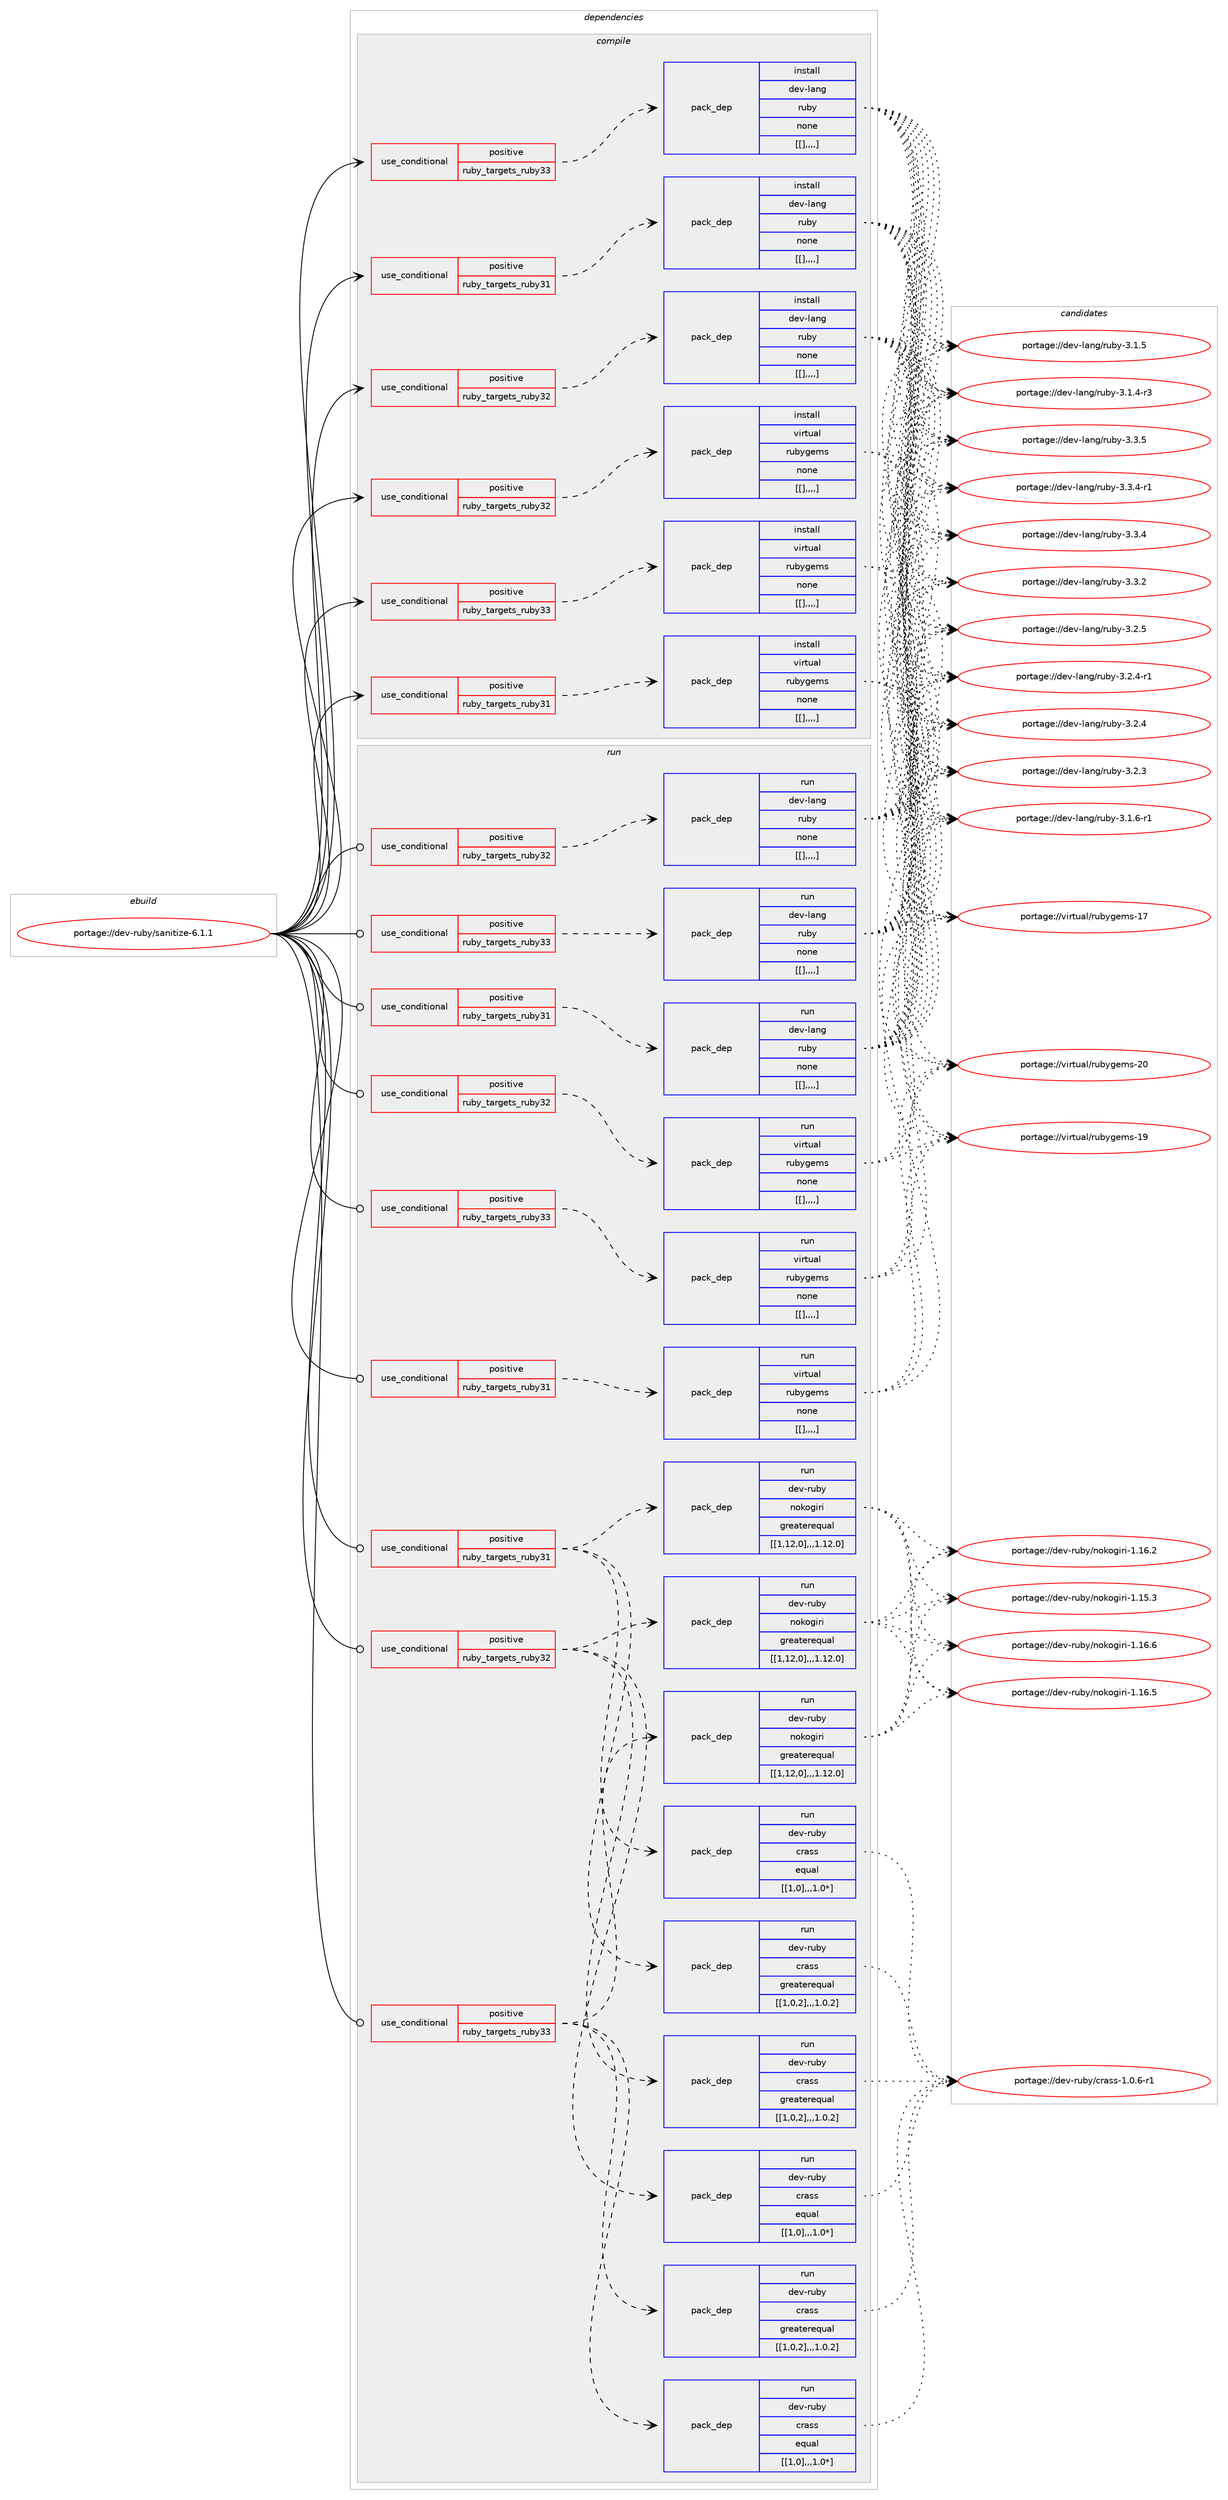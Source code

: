 digraph prolog {

# *************
# Graph options
# *************

newrank=true;
concentrate=true;
compound=true;
graph [rankdir=LR,fontname=Helvetica,fontsize=10,ranksep=1.5];#, ranksep=2.5, nodesep=0.2];
edge  [arrowhead=vee];
node  [fontname=Helvetica,fontsize=10];

# **********
# The ebuild
# **********

subgraph cluster_leftcol {
color=gray;
label=<<i>ebuild</i>>;
id [label="portage://dev-ruby/sanitize-6.1.1", color=red, width=4, href="../dev-ruby/sanitize-6.1.1.svg"];
}

# ****************
# The dependencies
# ****************

subgraph cluster_midcol {
color=gray;
label=<<i>dependencies</i>>;
subgraph cluster_compile {
fillcolor="#eeeeee";
style=filled;
label=<<i>compile</i>>;
subgraph cond57672 {
dependency205528 [label=<<TABLE BORDER="0" CELLBORDER="1" CELLSPACING="0" CELLPADDING="4"><TR><TD ROWSPAN="3" CELLPADDING="10">use_conditional</TD></TR><TR><TD>positive</TD></TR><TR><TD>ruby_targets_ruby31</TD></TR></TABLE>>, shape=none, color=red];
subgraph pack146479 {
dependency205529 [label=<<TABLE BORDER="0" CELLBORDER="1" CELLSPACING="0" CELLPADDING="4" WIDTH="220"><TR><TD ROWSPAN="6" CELLPADDING="30">pack_dep</TD></TR><TR><TD WIDTH="110">install</TD></TR><TR><TD>dev-lang</TD></TR><TR><TD>ruby</TD></TR><TR><TD>none</TD></TR><TR><TD>[[],,,,]</TD></TR></TABLE>>, shape=none, color=blue];
}
dependency205528:e -> dependency205529:w [weight=20,style="dashed",arrowhead="vee"];
}
id:e -> dependency205528:w [weight=20,style="solid",arrowhead="vee"];
subgraph cond57673 {
dependency205530 [label=<<TABLE BORDER="0" CELLBORDER="1" CELLSPACING="0" CELLPADDING="4"><TR><TD ROWSPAN="3" CELLPADDING="10">use_conditional</TD></TR><TR><TD>positive</TD></TR><TR><TD>ruby_targets_ruby31</TD></TR></TABLE>>, shape=none, color=red];
subgraph pack146480 {
dependency205531 [label=<<TABLE BORDER="0" CELLBORDER="1" CELLSPACING="0" CELLPADDING="4" WIDTH="220"><TR><TD ROWSPAN="6" CELLPADDING="30">pack_dep</TD></TR><TR><TD WIDTH="110">install</TD></TR><TR><TD>virtual</TD></TR><TR><TD>rubygems</TD></TR><TR><TD>none</TD></TR><TR><TD>[[],,,,]</TD></TR></TABLE>>, shape=none, color=blue];
}
dependency205530:e -> dependency205531:w [weight=20,style="dashed",arrowhead="vee"];
}
id:e -> dependency205530:w [weight=20,style="solid",arrowhead="vee"];
subgraph cond57674 {
dependency205532 [label=<<TABLE BORDER="0" CELLBORDER="1" CELLSPACING="0" CELLPADDING="4"><TR><TD ROWSPAN="3" CELLPADDING="10">use_conditional</TD></TR><TR><TD>positive</TD></TR><TR><TD>ruby_targets_ruby32</TD></TR></TABLE>>, shape=none, color=red];
subgraph pack146481 {
dependency205533 [label=<<TABLE BORDER="0" CELLBORDER="1" CELLSPACING="0" CELLPADDING="4" WIDTH="220"><TR><TD ROWSPAN="6" CELLPADDING="30">pack_dep</TD></TR><TR><TD WIDTH="110">install</TD></TR><TR><TD>dev-lang</TD></TR><TR><TD>ruby</TD></TR><TR><TD>none</TD></TR><TR><TD>[[],,,,]</TD></TR></TABLE>>, shape=none, color=blue];
}
dependency205532:e -> dependency205533:w [weight=20,style="dashed",arrowhead="vee"];
}
id:e -> dependency205532:w [weight=20,style="solid",arrowhead="vee"];
subgraph cond57675 {
dependency205534 [label=<<TABLE BORDER="0" CELLBORDER="1" CELLSPACING="0" CELLPADDING="4"><TR><TD ROWSPAN="3" CELLPADDING="10">use_conditional</TD></TR><TR><TD>positive</TD></TR><TR><TD>ruby_targets_ruby32</TD></TR></TABLE>>, shape=none, color=red];
subgraph pack146482 {
dependency205535 [label=<<TABLE BORDER="0" CELLBORDER="1" CELLSPACING="0" CELLPADDING="4" WIDTH="220"><TR><TD ROWSPAN="6" CELLPADDING="30">pack_dep</TD></TR><TR><TD WIDTH="110">install</TD></TR><TR><TD>virtual</TD></TR><TR><TD>rubygems</TD></TR><TR><TD>none</TD></TR><TR><TD>[[],,,,]</TD></TR></TABLE>>, shape=none, color=blue];
}
dependency205534:e -> dependency205535:w [weight=20,style="dashed",arrowhead="vee"];
}
id:e -> dependency205534:w [weight=20,style="solid",arrowhead="vee"];
subgraph cond57676 {
dependency205536 [label=<<TABLE BORDER="0" CELLBORDER="1" CELLSPACING="0" CELLPADDING="4"><TR><TD ROWSPAN="3" CELLPADDING="10">use_conditional</TD></TR><TR><TD>positive</TD></TR><TR><TD>ruby_targets_ruby33</TD></TR></TABLE>>, shape=none, color=red];
subgraph pack146483 {
dependency205537 [label=<<TABLE BORDER="0" CELLBORDER="1" CELLSPACING="0" CELLPADDING="4" WIDTH="220"><TR><TD ROWSPAN="6" CELLPADDING="30">pack_dep</TD></TR><TR><TD WIDTH="110">install</TD></TR><TR><TD>dev-lang</TD></TR><TR><TD>ruby</TD></TR><TR><TD>none</TD></TR><TR><TD>[[],,,,]</TD></TR></TABLE>>, shape=none, color=blue];
}
dependency205536:e -> dependency205537:w [weight=20,style="dashed",arrowhead="vee"];
}
id:e -> dependency205536:w [weight=20,style="solid",arrowhead="vee"];
subgraph cond57677 {
dependency205538 [label=<<TABLE BORDER="0" CELLBORDER="1" CELLSPACING="0" CELLPADDING="4"><TR><TD ROWSPAN="3" CELLPADDING="10">use_conditional</TD></TR><TR><TD>positive</TD></TR><TR><TD>ruby_targets_ruby33</TD></TR></TABLE>>, shape=none, color=red];
subgraph pack146484 {
dependency205539 [label=<<TABLE BORDER="0" CELLBORDER="1" CELLSPACING="0" CELLPADDING="4" WIDTH="220"><TR><TD ROWSPAN="6" CELLPADDING="30">pack_dep</TD></TR><TR><TD WIDTH="110">install</TD></TR><TR><TD>virtual</TD></TR><TR><TD>rubygems</TD></TR><TR><TD>none</TD></TR><TR><TD>[[],,,,]</TD></TR></TABLE>>, shape=none, color=blue];
}
dependency205538:e -> dependency205539:w [weight=20,style="dashed",arrowhead="vee"];
}
id:e -> dependency205538:w [weight=20,style="solid",arrowhead="vee"];
}
subgraph cluster_compileandrun {
fillcolor="#eeeeee";
style=filled;
label=<<i>compile and run</i>>;
}
subgraph cluster_run {
fillcolor="#eeeeee";
style=filled;
label=<<i>run</i>>;
subgraph cond57678 {
dependency205540 [label=<<TABLE BORDER="0" CELLBORDER="1" CELLSPACING="0" CELLPADDING="4"><TR><TD ROWSPAN="3" CELLPADDING="10">use_conditional</TD></TR><TR><TD>positive</TD></TR><TR><TD>ruby_targets_ruby31</TD></TR></TABLE>>, shape=none, color=red];
subgraph pack146485 {
dependency205541 [label=<<TABLE BORDER="0" CELLBORDER="1" CELLSPACING="0" CELLPADDING="4" WIDTH="220"><TR><TD ROWSPAN="6" CELLPADDING="30">pack_dep</TD></TR><TR><TD WIDTH="110">run</TD></TR><TR><TD>dev-lang</TD></TR><TR><TD>ruby</TD></TR><TR><TD>none</TD></TR><TR><TD>[[],,,,]</TD></TR></TABLE>>, shape=none, color=blue];
}
dependency205540:e -> dependency205541:w [weight=20,style="dashed",arrowhead="vee"];
}
id:e -> dependency205540:w [weight=20,style="solid",arrowhead="odot"];
subgraph cond57679 {
dependency205542 [label=<<TABLE BORDER="0" CELLBORDER="1" CELLSPACING="0" CELLPADDING="4"><TR><TD ROWSPAN="3" CELLPADDING="10">use_conditional</TD></TR><TR><TD>positive</TD></TR><TR><TD>ruby_targets_ruby31</TD></TR></TABLE>>, shape=none, color=red];
subgraph pack146486 {
dependency205543 [label=<<TABLE BORDER="0" CELLBORDER="1" CELLSPACING="0" CELLPADDING="4" WIDTH="220"><TR><TD ROWSPAN="6" CELLPADDING="30">pack_dep</TD></TR><TR><TD WIDTH="110">run</TD></TR><TR><TD>dev-ruby</TD></TR><TR><TD>crass</TD></TR><TR><TD>greaterequal</TD></TR><TR><TD>[[1,0,2],,,1.0.2]</TD></TR></TABLE>>, shape=none, color=blue];
}
dependency205542:e -> dependency205543:w [weight=20,style="dashed",arrowhead="vee"];
subgraph pack146487 {
dependency205544 [label=<<TABLE BORDER="0" CELLBORDER="1" CELLSPACING="0" CELLPADDING="4" WIDTH="220"><TR><TD ROWSPAN="6" CELLPADDING="30">pack_dep</TD></TR><TR><TD WIDTH="110">run</TD></TR><TR><TD>dev-ruby</TD></TR><TR><TD>crass</TD></TR><TR><TD>equal</TD></TR><TR><TD>[[1,0],,,1.0*]</TD></TR></TABLE>>, shape=none, color=blue];
}
dependency205542:e -> dependency205544:w [weight=20,style="dashed",arrowhead="vee"];
subgraph pack146488 {
dependency205545 [label=<<TABLE BORDER="0" CELLBORDER="1" CELLSPACING="0" CELLPADDING="4" WIDTH="220"><TR><TD ROWSPAN="6" CELLPADDING="30">pack_dep</TD></TR><TR><TD WIDTH="110">run</TD></TR><TR><TD>dev-ruby</TD></TR><TR><TD>nokogiri</TD></TR><TR><TD>greaterequal</TD></TR><TR><TD>[[1,12,0],,,1.12.0]</TD></TR></TABLE>>, shape=none, color=blue];
}
dependency205542:e -> dependency205545:w [weight=20,style="dashed",arrowhead="vee"];
}
id:e -> dependency205542:w [weight=20,style="solid",arrowhead="odot"];
subgraph cond57680 {
dependency205546 [label=<<TABLE BORDER="0" CELLBORDER="1" CELLSPACING="0" CELLPADDING="4"><TR><TD ROWSPAN="3" CELLPADDING="10">use_conditional</TD></TR><TR><TD>positive</TD></TR><TR><TD>ruby_targets_ruby31</TD></TR></TABLE>>, shape=none, color=red];
subgraph pack146489 {
dependency205547 [label=<<TABLE BORDER="0" CELLBORDER="1" CELLSPACING="0" CELLPADDING="4" WIDTH="220"><TR><TD ROWSPAN="6" CELLPADDING="30">pack_dep</TD></TR><TR><TD WIDTH="110">run</TD></TR><TR><TD>virtual</TD></TR><TR><TD>rubygems</TD></TR><TR><TD>none</TD></TR><TR><TD>[[],,,,]</TD></TR></TABLE>>, shape=none, color=blue];
}
dependency205546:e -> dependency205547:w [weight=20,style="dashed",arrowhead="vee"];
}
id:e -> dependency205546:w [weight=20,style="solid",arrowhead="odot"];
subgraph cond57681 {
dependency205548 [label=<<TABLE BORDER="0" CELLBORDER="1" CELLSPACING="0" CELLPADDING="4"><TR><TD ROWSPAN="3" CELLPADDING="10">use_conditional</TD></TR><TR><TD>positive</TD></TR><TR><TD>ruby_targets_ruby32</TD></TR></TABLE>>, shape=none, color=red];
subgraph pack146490 {
dependency205549 [label=<<TABLE BORDER="0" CELLBORDER="1" CELLSPACING="0" CELLPADDING="4" WIDTH="220"><TR><TD ROWSPAN="6" CELLPADDING="30">pack_dep</TD></TR><TR><TD WIDTH="110">run</TD></TR><TR><TD>dev-lang</TD></TR><TR><TD>ruby</TD></TR><TR><TD>none</TD></TR><TR><TD>[[],,,,]</TD></TR></TABLE>>, shape=none, color=blue];
}
dependency205548:e -> dependency205549:w [weight=20,style="dashed",arrowhead="vee"];
}
id:e -> dependency205548:w [weight=20,style="solid",arrowhead="odot"];
subgraph cond57682 {
dependency205550 [label=<<TABLE BORDER="0" CELLBORDER="1" CELLSPACING="0" CELLPADDING="4"><TR><TD ROWSPAN="3" CELLPADDING="10">use_conditional</TD></TR><TR><TD>positive</TD></TR><TR><TD>ruby_targets_ruby32</TD></TR></TABLE>>, shape=none, color=red];
subgraph pack146491 {
dependency205551 [label=<<TABLE BORDER="0" CELLBORDER="1" CELLSPACING="0" CELLPADDING="4" WIDTH="220"><TR><TD ROWSPAN="6" CELLPADDING="30">pack_dep</TD></TR><TR><TD WIDTH="110">run</TD></TR><TR><TD>dev-ruby</TD></TR><TR><TD>crass</TD></TR><TR><TD>greaterequal</TD></TR><TR><TD>[[1,0,2],,,1.0.2]</TD></TR></TABLE>>, shape=none, color=blue];
}
dependency205550:e -> dependency205551:w [weight=20,style="dashed",arrowhead="vee"];
subgraph pack146492 {
dependency205552 [label=<<TABLE BORDER="0" CELLBORDER="1" CELLSPACING="0" CELLPADDING="4" WIDTH="220"><TR><TD ROWSPAN="6" CELLPADDING="30">pack_dep</TD></TR><TR><TD WIDTH="110">run</TD></TR><TR><TD>dev-ruby</TD></TR><TR><TD>crass</TD></TR><TR><TD>equal</TD></TR><TR><TD>[[1,0],,,1.0*]</TD></TR></TABLE>>, shape=none, color=blue];
}
dependency205550:e -> dependency205552:w [weight=20,style="dashed",arrowhead="vee"];
subgraph pack146493 {
dependency205553 [label=<<TABLE BORDER="0" CELLBORDER="1" CELLSPACING="0" CELLPADDING="4" WIDTH="220"><TR><TD ROWSPAN="6" CELLPADDING="30">pack_dep</TD></TR><TR><TD WIDTH="110">run</TD></TR><TR><TD>dev-ruby</TD></TR><TR><TD>nokogiri</TD></TR><TR><TD>greaterequal</TD></TR><TR><TD>[[1,12,0],,,1.12.0]</TD></TR></TABLE>>, shape=none, color=blue];
}
dependency205550:e -> dependency205553:w [weight=20,style="dashed",arrowhead="vee"];
}
id:e -> dependency205550:w [weight=20,style="solid",arrowhead="odot"];
subgraph cond57683 {
dependency205554 [label=<<TABLE BORDER="0" CELLBORDER="1" CELLSPACING="0" CELLPADDING="4"><TR><TD ROWSPAN="3" CELLPADDING="10">use_conditional</TD></TR><TR><TD>positive</TD></TR><TR><TD>ruby_targets_ruby32</TD></TR></TABLE>>, shape=none, color=red];
subgraph pack146494 {
dependency205555 [label=<<TABLE BORDER="0" CELLBORDER="1" CELLSPACING="0" CELLPADDING="4" WIDTH="220"><TR><TD ROWSPAN="6" CELLPADDING="30">pack_dep</TD></TR><TR><TD WIDTH="110">run</TD></TR><TR><TD>virtual</TD></TR><TR><TD>rubygems</TD></TR><TR><TD>none</TD></TR><TR><TD>[[],,,,]</TD></TR></TABLE>>, shape=none, color=blue];
}
dependency205554:e -> dependency205555:w [weight=20,style="dashed",arrowhead="vee"];
}
id:e -> dependency205554:w [weight=20,style="solid",arrowhead="odot"];
subgraph cond57684 {
dependency205556 [label=<<TABLE BORDER="0" CELLBORDER="1" CELLSPACING="0" CELLPADDING="4"><TR><TD ROWSPAN="3" CELLPADDING="10">use_conditional</TD></TR><TR><TD>positive</TD></TR><TR><TD>ruby_targets_ruby33</TD></TR></TABLE>>, shape=none, color=red];
subgraph pack146495 {
dependency205557 [label=<<TABLE BORDER="0" CELLBORDER="1" CELLSPACING="0" CELLPADDING="4" WIDTH="220"><TR><TD ROWSPAN="6" CELLPADDING="30">pack_dep</TD></TR><TR><TD WIDTH="110">run</TD></TR><TR><TD>dev-lang</TD></TR><TR><TD>ruby</TD></TR><TR><TD>none</TD></TR><TR><TD>[[],,,,]</TD></TR></TABLE>>, shape=none, color=blue];
}
dependency205556:e -> dependency205557:w [weight=20,style="dashed",arrowhead="vee"];
}
id:e -> dependency205556:w [weight=20,style="solid",arrowhead="odot"];
subgraph cond57685 {
dependency205558 [label=<<TABLE BORDER="0" CELLBORDER="1" CELLSPACING="0" CELLPADDING="4"><TR><TD ROWSPAN="3" CELLPADDING="10">use_conditional</TD></TR><TR><TD>positive</TD></TR><TR><TD>ruby_targets_ruby33</TD></TR></TABLE>>, shape=none, color=red];
subgraph pack146496 {
dependency205559 [label=<<TABLE BORDER="0" CELLBORDER="1" CELLSPACING="0" CELLPADDING="4" WIDTH="220"><TR><TD ROWSPAN="6" CELLPADDING="30">pack_dep</TD></TR><TR><TD WIDTH="110">run</TD></TR><TR><TD>dev-ruby</TD></TR><TR><TD>crass</TD></TR><TR><TD>greaterequal</TD></TR><TR><TD>[[1,0,2],,,1.0.2]</TD></TR></TABLE>>, shape=none, color=blue];
}
dependency205558:e -> dependency205559:w [weight=20,style="dashed",arrowhead="vee"];
subgraph pack146497 {
dependency205560 [label=<<TABLE BORDER="0" CELLBORDER="1" CELLSPACING="0" CELLPADDING="4" WIDTH="220"><TR><TD ROWSPAN="6" CELLPADDING="30">pack_dep</TD></TR><TR><TD WIDTH="110">run</TD></TR><TR><TD>dev-ruby</TD></TR><TR><TD>crass</TD></TR><TR><TD>equal</TD></TR><TR><TD>[[1,0],,,1.0*]</TD></TR></TABLE>>, shape=none, color=blue];
}
dependency205558:e -> dependency205560:w [weight=20,style="dashed",arrowhead="vee"];
subgraph pack146498 {
dependency205561 [label=<<TABLE BORDER="0" CELLBORDER="1" CELLSPACING="0" CELLPADDING="4" WIDTH="220"><TR><TD ROWSPAN="6" CELLPADDING="30">pack_dep</TD></TR><TR><TD WIDTH="110">run</TD></TR><TR><TD>dev-ruby</TD></TR><TR><TD>nokogiri</TD></TR><TR><TD>greaterequal</TD></TR><TR><TD>[[1,12,0],,,1.12.0]</TD></TR></TABLE>>, shape=none, color=blue];
}
dependency205558:e -> dependency205561:w [weight=20,style="dashed",arrowhead="vee"];
}
id:e -> dependency205558:w [weight=20,style="solid",arrowhead="odot"];
subgraph cond57686 {
dependency205562 [label=<<TABLE BORDER="0" CELLBORDER="1" CELLSPACING="0" CELLPADDING="4"><TR><TD ROWSPAN="3" CELLPADDING="10">use_conditional</TD></TR><TR><TD>positive</TD></TR><TR><TD>ruby_targets_ruby33</TD></TR></TABLE>>, shape=none, color=red];
subgraph pack146499 {
dependency205563 [label=<<TABLE BORDER="0" CELLBORDER="1" CELLSPACING="0" CELLPADDING="4" WIDTH="220"><TR><TD ROWSPAN="6" CELLPADDING="30">pack_dep</TD></TR><TR><TD WIDTH="110">run</TD></TR><TR><TD>virtual</TD></TR><TR><TD>rubygems</TD></TR><TR><TD>none</TD></TR><TR><TD>[[],,,,]</TD></TR></TABLE>>, shape=none, color=blue];
}
dependency205562:e -> dependency205563:w [weight=20,style="dashed",arrowhead="vee"];
}
id:e -> dependency205562:w [weight=20,style="solid",arrowhead="odot"];
}
}

# **************
# The candidates
# **************

subgraph cluster_choices {
rank=same;
color=gray;
label=<<i>candidates</i>>;

subgraph choice146479 {
color=black;
nodesep=1;
choice10010111845108971101034711411798121455146514653 [label="portage://dev-lang/ruby-3.3.5", color=red, width=4,href="../dev-lang/ruby-3.3.5.svg"];
choice100101118451089711010347114117981214551465146524511449 [label="portage://dev-lang/ruby-3.3.4-r1", color=red, width=4,href="../dev-lang/ruby-3.3.4-r1.svg"];
choice10010111845108971101034711411798121455146514652 [label="portage://dev-lang/ruby-3.3.4", color=red, width=4,href="../dev-lang/ruby-3.3.4.svg"];
choice10010111845108971101034711411798121455146514650 [label="portage://dev-lang/ruby-3.3.2", color=red, width=4,href="../dev-lang/ruby-3.3.2.svg"];
choice10010111845108971101034711411798121455146504653 [label="portage://dev-lang/ruby-3.2.5", color=red, width=4,href="../dev-lang/ruby-3.2.5.svg"];
choice100101118451089711010347114117981214551465046524511449 [label="portage://dev-lang/ruby-3.2.4-r1", color=red, width=4,href="../dev-lang/ruby-3.2.4-r1.svg"];
choice10010111845108971101034711411798121455146504652 [label="portage://dev-lang/ruby-3.2.4", color=red, width=4,href="../dev-lang/ruby-3.2.4.svg"];
choice10010111845108971101034711411798121455146504651 [label="portage://dev-lang/ruby-3.2.3", color=red, width=4,href="../dev-lang/ruby-3.2.3.svg"];
choice100101118451089711010347114117981214551464946544511449 [label="portage://dev-lang/ruby-3.1.6-r1", color=red, width=4,href="../dev-lang/ruby-3.1.6-r1.svg"];
choice10010111845108971101034711411798121455146494653 [label="portage://dev-lang/ruby-3.1.5", color=red, width=4,href="../dev-lang/ruby-3.1.5.svg"];
choice100101118451089711010347114117981214551464946524511451 [label="portage://dev-lang/ruby-3.1.4-r3", color=red, width=4,href="../dev-lang/ruby-3.1.4-r3.svg"];
dependency205529:e -> choice10010111845108971101034711411798121455146514653:w [style=dotted,weight="100"];
dependency205529:e -> choice100101118451089711010347114117981214551465146524511449:w [style=dotted,weight="100"];
dependency205529:e -> choice10010111845108971101034711411798121455146514652:w [style=dotted,weight="100"];
dependency205529:e -> choice10010111845108971101034711411798121455146514650:w [style=dotted,weight="100"];
dependency205529:e -> choice10010111845108971101034711411798121455146504653:w [style=dotted,weight="100"];
dependency205529:e -> choice100101118451089711010347114117981214551465046524511449:w [style=dotted,weight="100"];
dependency205529:e -> choice10010111845108971101034711411798121455146504652:w [style=dotted,weight="100"];
dependency205529:e -> choice10010111845108971101034711411798121455146504651:w [style=dotted,weight="100"];
dependency205529:e -> choice100101118451089711010347114117981214551464946544511449:w [style=dotted,weight="100"];
dependency205529:e -> choice10010111845108971101034711411798121455146494653:w [style=dotted,weight="100"];
dependency205529:e -> choice100101118451089711010347114117981214551464946524511451:w [style=dotted,weight="100"];
}
subgraph choice146480 {
color=black;
nodesep=1;
choice118105114116117971084711411798121103101109115455048 [label="portage://virtual/rubygems-20", color=red, width=4,href="../virtual/rubygems-20.svg"];
choice118105114116117971084711411798121103101109115454957 [label="portage://virtual/rubygems-19", color=red, width=4,href="../virtual/rubygems-19.svg"];
choice118105114116117971084711411798121103101109115454955 [label="portage://virtual/rubygems-17", color=red, width=4,href="../virtual/rubygems-17.svg"];
dependency205531:e -> choice118105114116117971084711411798121103101109115455048:w [style=dotted,weight="100"];
dependency205531:e -> choice118105114116117971084711411798121103101109115454957:w [style=dotted,weight="100"];
dependency205531:e -> choice118105114116117971084711411798121103101109115454955:w [style=dotted,weight="100"];
}
subgraph choice146481 {
color=black;
nodesep=1;
choice10010111845108971101034711411798121455146514653 [label="portage://dev-lang/ruby-3.3.5", color=red, width=4,href="../dev-lang/ruby-3.3.5.svg"];
choice100101118451089711010347114117981214551465146524511449 [label="portage://dev-lang/ruby-3.3.4-r1", color=red, width=4,href="../dev-lang/ruby-3.3.4-r1.svg"];
choice10010111845108971101034711411798121455146514652 [label="portage://dev-lang/ruby-3.3.4", color=red, width=4,href="../dev-lang/ruby-3.3.4.svg"];
choice10010111845108971101034711411798121455146514650 [label="portage://dev-lang/ruby-3.3.2", color=red, width=4,href="../dev-lang/ruby-3.3.2.svg"];
choice10010111845108971101034711411798121455146504653 [label="portage://dev-lang/ruby-3.2.5", color=red, width=4,href="../dev-lang/ruby-3.2.5.svg"];
choice100101118451089711010347114117981214551465046524511449 [label="portage://dev-lang/ruby-3.2.4-r1", color=red, width=4,href="../dev-lang/ruby-3.2.4-r1.svg"];
choice10010111845108971101034711411798121455146504652 [label="portage://dev-lang/ruby-3.2.4", color=red, width=4,href="../dev-lang/ruby-3.2.4.svg"];
choice10010111845108971101034711411798121455146504651 [label="portage://dev-lang/ruby-3.2.3", color=red, width=4,href="../dev-lang/ruby-3.2.3.svg"];
choice100101118451089711010347114117981214551464946544511449 [label="portage://dev-lang/ruby-3.1.6-r1", color=red, width=4,href="../dev-lang/ruby-3.1.6-r1.svg"];
choice10010111845108971101034711411798121455146494653 [label="portage://dev-lang/ruby-3.1.5", color=red, width=4,href="../dev-lang/ruby-3.1.5.svg"];
choice100101118451089711010347114117981214551464946524511451 [label="portage://dev-lang/ruby-3.1.4-r3", color=red, width=4,href="../dev-lang/ruby-3.1.4-r3.svg"];
dependency205533:e -> choice10010111845108971101034711411798121455146514653:w [style=dotted,weight="100"];
dependency205533:e -> choice100101118451089711010347114117981214551465146524511449:w [style=dotted,weight="100"];
dependency205533:e -> choice10010111845108971101034711411798121455146514652:w [style=dotted,weight="100"];
dependency205533:e -> choice10010111845108971101034711411798121455146514650:w [style=dotted,weight="100"];
dependency205533:e -> choice10010111845108971101034711411798121455146504653:w [style=dotted,weight="100"];
dependency205533:e -> choice100101118451089711010347114117981214551465046524511449:w [style=dotted,weight="100"];
dependency205533:e -> choice10010111845108971101034711411798121455146504652:w [style=dotted,weight="100"];
dependency205533:e -> choice10010111845108971101034711411798121455146504651:w [style=dotted,weight="100"];
dependency205533:e -> choice100101118451089711010347114117981214551464946544511449:w [style=dotted,weight="100"];
dependency205533:e -> choice10010111845108971101034711411798121455146494653:w [style=dotted,weight="100"];
dependency205533:e -> choice100101118451089711010347114117981214551464946524511451:w [style=dotted,weight="100"];
}
subgraph choice146482 {
color=black;
nodesep=1;
choice118105114116117971084711411798121103101109115455048 [label="portage://virtual/rubygems-20", color=red, width=4,href="../virtual/rubygems-20.svg"];
choice118105114116117971084711411798121103101109115454957 [label="portage://virtual/rubygems-19", color=red, width=4,href="../virtual/rubygems-19.svg"];
choice118105114116117971084711411798121103101109115454955 [label="portage://virtual/rubygems-17", color=red, width=4,href="../virtual/rubygems-17.svg"];
dependency205535:e -> choice118105114116117971084711411798121103101109115455048:w [style=dotted,weight="100"];
dependency205535:e -> choice118105114116117971084711411798121103101109115454957:w [style=dotted,weight="100"];
dependency205535:e -> choice118105114116117971084711411798121103101109115454955:w [style=dotted,weight="100"];
}
subgraph choice146483 {
color=black;
nodesep=1;
choice10010111845108971101034711411798121455146514653 [label="portage://dev-lang/ruby-3.3.5", color=red, width=4,href="../dev-lang/ruby-3.3.5.svg"];
choice100101118451089711010347114117981214551465146524511449 [label="portage://dev-lang/ruby-3.3.4-r1", color=red, width=4,href="../dev-lang/ruby-3.3.4-r1.svg"];
choice10010111845108971101034711411798121455146514652 [label="portage://dev-lang/ruby-3.3.4", color=red, width=4,href="../dev-lang/ruby-3.3.4.svg"];
choice10010111845108971101034711411798121455146514650 [label="portage://dev-lang/ruby-3.3.2", color=red, width=4,href="../dev-lang/ruby-3.3.2.svg"];
choice10010111845108971101034711411798121455146504653 [label="portage://dev-lang/ruby-3.2.5", color=red, width=4,href="../dev-lang/ruby-3.2.5.svg"];
choice100101118451089711010347114117981214551465046524511449 [label="portage://dev-lang/ruby-3.2.4-r1", color=red, width=4,href="../dev-lang/ruby-3.2.4-r1.svg"];
choice10010111845108971101034711411798121455146504652 [label="portage://dev-lang/ruby-3.2.4", color=red, width=4,href="../dev-lang/ruby-3.2.4.svg"];
choice10010111845108971101034711411798121455146504651 [label="portage://dev-lang/ruby-3.2.3", color=red, width=4,href="../dev-lang/ruby-3.2.3.svg"];
choice100101118451089711010347114117981214551464946544511449 [label="portage://dev-lang/ruby-3.1.6-r1", color=red, width=4,href="../dev-lang/ruby-3.1.6-r1.svg"];
choice10010111845108971101034711411798121455146494653 [label="portage://dev-lang/ruby-3.1.5", color=red, width=4,href="../dev-lang/ruby-3.1.5.svg"];
choice100101118451089711010347114117981214551464946524511451 [label="portage://dev-lang/ruby-3.1.4-r3", color=red, width=4,href="../dev-lang/ruby-3.1.4-r3.svg"];
dependency205537:e -> choice10010111845108971101034711411798121455146514653:w [style=dotted,weight="100"];
dependency205537:e -> choice100101118451089711010347114117981214551465146524511449:w [style=dotted,weight="100"];
dependency205537:e -> choice10010111845108971101034711411798121455146514652:w [style=dotted,weight="100"];
dependency205537:e -> choice10010111845108971101034711411798121455146514650:w [style=dotted,weight="100"];
dependency205537:e -> choice10010111845108971101034711411798121455146504653:w [style=dotted,weight="100"];
dependency205537:e -> choice100101118451089711010347114117981214551465046524511449:w [style=dotted,weight="100"];
dependency205537:e -> choice10010111845108971101034711411798121455146504652:w [style=dotted,weight="100"];
dependency205537:e -> choice10010111845108971101034711411798121455146504651:w [style=dotted,weight="100"];
dependency205537:e -> choice100101118451089711010347114117981214551464946544511449:w [style=dotted,weight="100"];
dependency205537:e -> choice10010111845108971101034711411798121455146494653:w [style=dotted,weight="100"];
dependency205537:e -> choice100101118451089711010347114117981214551464946524511451:w [style=dotted,weight="100"];
}
subgraph choice146484 {
color=black;
nodesep=1;
choice118105114116117971084711411798121103101109115455048 [label="portage://virtual/rubygems-20", color=red, width=4,href="../virtual/rubygems-20.svg"];
choice118105114116117971084711411798121103101109115454957 [label="portage://virtual/rubygems-19", color=red, width=4,href="../virtual/rubygems-19.svg"];
choice118105114116117971084711411798121103101109115454955 [label="portage://virtual/rubygems-17", color=red, width=4,href="../virtual/rubygems-17.svg"];
dependency205539:e -> choice118105114116117971084711411798121103101109115455048:w [style=dotted,weight="100"];
dependency205539:e -> choice118105114116117971084711411798121103101109115454957:w [style=dotted,weight="100"];
dependency205539:e -> choice118105114116117971084711411798121103101109115454955:w [style=dotted,weight="100"];
}
subgraph choice146485 {
color=black;
nodesep=1;
choice10010111845108971101034711411798121455146514653 [label="portage://dev-lang/ruby-3.3.5", color=red, width=4,href="../dev-lang/ruby-3.3.5.svg"];
choice100101118451089711010347114117981214551465146524511449 [label="portage://dev-lang/ruby-3.3.4-r1", color=red, width=4,href="../dev-lang/ruby-3.3.4-r1.svg"];
choice10010111845108971101034711411798121455146514652 [label="portage://dev-lang/ruby-3.3.4", color=red, width=4,href="../dev-lang/ruby-3.3.4.svg"];
choice10010111845108971101034711411798121455146514650 [label="portage://dev-lang/ruby-3.3.2", color=red, width=4,href="../dev-lang/ruby-3.3.2.svg"];
choice10010111845108971101034711411798121455146504653 [label="portage://dev-lang/ruby-3.2.5", color=red, width=4,href="../dev-lang/ruby-3.2.5.svg"];
choice100101118451089711010347114117981214551465046524511449 [label="portage://dev-lang/ruby-3.2.4-r1", color=red, width=4,href="../dev-lang/ruby-3.2.4-r1.svg"];
choice10010111845108971101034711411798121455146504652 [label="portage://dev-lang/ruby-3.2.4", color=red, width=4,href="../dev-lang/ruby-3.2.4.svg"];
choice10010111845108971101034711411798121455146504651 [label="portage://dev-lang/ruby-3.2.3", color=red, width=4,href="../dev-lang/ruby-3.2.3.svg"];
choice100101118451089711010347114117981214551464946544511449 [label="portage://dev-lang/ruby-3.1.6-r1", color=red, width=4,href="../dev-lang/ruby-3.1.6-r1.svg"];
choice10010111845108971101034711411798121455146494653 [label="portage://dev-lang/ruby-3.1.5", color=red, width=4,href="../dev-lang/ruby-3.1.5.svg"];
choice100101118451089711010347114117981214551464946524511451 [label="portage://dev-lang/ruby-3.1.4-r3", color=red, width=4,href="../dev-lang/ruby-3.1.4-r3.svg"];
dependency205541:e -> choice10010111845108971101034711411798121455146514653:w [style=dotted,weight="100"];
dependency205541:e -> choice100101118451089711010347114117981214551465146524511449:w [style=dotted,weight="100"];
dependency205541:e -> choice10010111845108971101034711411798121455146514652:w [style=dotted,weight="100"];
dependency205541:e -> choice10010111845108971101034711411798121455146514650:w [style=dotted,weight="100"];
dependency205541:e -> choice10010111845108971101034711411798121455146504653:w [style=dotted,weight="100"];
dependency205541:e -> choice100101118451089711010347114117981214551465046524511449:w [style=dotted,weight="100"];
dependency205541:e -> choice10010111845108971101034711411798121455146504652:w [style=dotted,weight="100"];
dependency205541:e -> choice10010111845108971101034711411798121455146504651:w [style=dotted,weight="100"];
dependency205541:e -> choice100101118451089711010347114117981214551464946544511449:w [style=dotted,weight="100"];
dependency205541:e -> choice10010111845108971101034711411798121455146494653:w [style=dotted,weight="100"];
dependency205541:e -> choice100101118451089711010347114117981214551464946524511451:w [style=dotted,weight="100"];
}
subgraph choice146486 {
color=black;
nodesep=1;
choice10010111845114117981214799114971151154549464846544511449 [label="portage://dev-ruby/crass-1.0.6-r1", color=red, width=4,href="../dev-ruby/crass-1.0.6-r1.svg"];
dependency205543:e -> choice10010111845114117981214799114971151154549464846544511449:w [style=dotted,weight="100"];
}
subgraph choice146487 {
color=black;
nodesep=1;
choice10010111845114117981214799114971151154549464846544511449 [label="portage://dev-ruby/crass-1.0.6-r1", color=red, width=4,href="../dev-ruby/crass-1.0.6-r1.svg"];
dependency205544:e -> choice10010111845114117981214799114971151154549464846544511449:w [style=dotted,weight="100"];
}
subgraph choice146488 {
color=black;
nodesep=1;
choice10010111845114117981214711011110711110310511410545494649544654 [label="portage://dev-ruby/nokogiri-1.16.6", color=red, width=4,href="../dev-ruby/nokogiri-1.16.6.svg"];
choice10010111845114117981214711011110711110310511410545494649544653 [label="portage://dev-ruby/nokogiri-1.16.5", color=red, width=4,href="../dev-ruby/nokogiri-1.16.5.svg"];
choice10010111845114117981214711011110711110310511410545494649544650 [label="portage://dev-ruby/nokogiri-1.16.2", color=red, width=4,href="../dev-ruby/nokogiri-1.16.2.svg"];
choice10010111845114117981214711011110711110310511410545494649534651 [label="portage://dev-ruby/nokogiri-1.15.3", color=red, width=4,href="../dev-ruby/nokogiri-1.15.3.svg"];
dependency205545:e -> choice10010111845114117981214711011110711110310511410545494649544654:w [style=dotted,weight="100"];
dependency205545:e -> choice10010111845114117981214711011110711110310511410545494649544653:w [style=dotted,weight="100"];
dependency205545:e -> choice10010111845114117981214711011110711110310511410545494649544650:w [style=dotted,weight="100"];
dependency205545:e -> choice10010111845114117981214711011110711110310511410545494649534651:w [style=dotted,weight="100"];
}
subgraph choice146489 {
color=black;
nodesep=1;
choice118105114116117971084711411798121103101109115455048 [label="portage://virtual/rubygems-20", color=red, width=4,href="../virtual/rubygems-20.svg"];
choice118105114116117971084711411798121103101109115454957 [label="portage://virtual/rubygems-19", color=red, width=4,href="../virtual/rubygems-19.svg"];
choice118105114116117971084711411798121103101109115454955 [label="portage://virtual/rubygems-17", color=red, width=4,href="../virtual/rubygems-17.svg"];
dependency205547:e -> choice118105114116117971084711411798121103101109115455048:w [style=dotted,weight="100"];
dependency205547:e -> choice118105114116117971084711411798121103101109115454957:w [style=dotted,weight="100"];
dependency205547:e -> choice118105114116117971084711411798121103101109115454955:w [style=dotted,weight="100"];
}
subgraph choice146490 {
color=black;
nodesep=1;
choice10010111845108971101034711411798121455146514653 [label="portage://dev-lang/ruby-3.3.5", color=red, width=4,href="../dev-lang/ruby-3.3.5.svg"];
choice100101118451089711010347114117981214551465146524511449 [label="portage://dev-lang/ruby-3.3.4-r1", color=red, width=4,href="../dev-lang/ruby-3.3.4-r1.svg"];
choice10010111845108971101034711411798121455146514652 [label="portage://dev-lang/ruby-3.3.4", color=red, width=4,href="../dev-lang/ruby-3.3.4.svg"];
choice10010111845108971101034711411798121455146514650 [label="portage://dev-lang/ruby-3.3.2", color=red, width=4,href="../dev-lang/ruby-3.3.2.svg"];
choice10010111845108971101034711411798121455146504653 [label="portage://dev-lang/ruby-3.2.5", color=red, width=4,href="../dev-lang/ruby-3.2.5.svg"];
choice100101118451089711010347114117981214551465046524511449 [label="portage://dev-lang/ruby-3.2.4-r1", color=red, width=4,href="../dev-lang/ruby-3.2.4-r1.svg"];
choice10010111845108971101034711411798121455146504652 [label="portage://dev-lang/ruby-3.2.4", color=red, width=4,href="../dev-lang/ruby-3.2.4.svg"];
choice10010111845108971101034711411798121455146504651 [label="portage://dev-lang/ruby-3.2.3", color=red, width=4,href="../dev-lang/ruby-3.2.3.svg"];
choice100101118451089711010347114117981214551464946544511449 [label="portage://dev-lang/ruby-3.1.6-r1", color=red, width=4,href="../dev-lang/ruby-3.1.6-r1.svg"];
choice10010111845108971101034711411798121455146494653 [label="portage://dev-lang/ruby-3.1.5", color=red, width=4,href="../dev-lang/ruby-3.1.5.svg"];
choice100101118451089711010347114117981214551464946524511451 [label="portage://dev-lang/ruby-3.1.4-r3", color=red, width=4,href="../dev-lang/ruby-3.1.4-r3.svg"];
dependency205549:e -> choice10010111845108971101034711411798121455146514653:w [style=dotted,weight="100"];
dependency205549:e -> choice100101118451089711010347114117981214551465146524511449:w [style=dotted,weight="100"];
dependency205549:e -> choice10010111845108971101034711411798121455146514652:w [style=dotted,weight="100"];
dependency205549:e -> choice10010111845108971101034711411798121455146514650:w [style=dotted,weight="100"];
dependency205549:e -> choice10010111845108971101034711411798121455146504653:w [style=dotted,weight="100"];
dependency205549:e -> choice100101118451089711010347114117981214551465046524511449:w [style=dotted,weight="100"];
dependency205549:e -> choice10010111845108971101034711411798121455146504652:w [style=dotted,weight="100"];
dependency205549:e -> choice10010111845108971101034711411798121455146504651:w [style=dotted,weight="100"];
dependency205549:e -> choice100101118451089711010347114117981214551464946544511449:w [style=dotted,weight="100"];
dependency205549:e -> choice10010111845108971101034711411798121455146494653:w [style=dotted,weight="100"];
dependency205549:e -> choice100101118451089711010347114117981214551464946524511451:w [style=dotted,weight="100"];
}
subgraph choice146491 {
color=black;
nodesep=1;
choice10010111845114117981214799114971151154549464846544511449 [label="portage://dev-ruby/crass-1.0.6-r1", color=red, width=4,href="../dev-ruby/crass-1.0.6-r1.svg"];
dependency205551:e -> choice10010111845114117981214799114971151154549464846544511449:w [style=dotted,weight="100"];
}
subgraph choice146492 {
color=black;
nodesep=1;
choice10010111845114117981214799114971151154549464846544511449 [label="portage://dev-ruby/crass-1.0.6-r1", color=red, width=4,href="../dev-ruby/crass-1.0.6-r1.svg"];
dependency205552:e -> choice10010111845114117981214799114971151154549464846544511449:w [style=dotted,weight="100"];
}
subgraph choice146493 {
color=black;
nodesep=1;
choice10010111845114117981214711011110711110310511410545494649544654 [label="portage://dev-ruby/nokogiri-1.16.6", color=red, width=4,href="../dev-ruby/nokogiri-1.16.6.svg"];
choice10010111845114117981214711011110711110310511410545494649544653 [label="portage://dev-ruby/nokogiri-1.16.5", color=red, width=4,href="../dev-ruby/nokogiri-1.16.5.svg"];
choice10010111845114117981214711011110711110310511410545494649544650 [label="portage://dev-ruby/nokogiri-1.16.2", color=red, width=4,href="../dev-ruby/nokogiri-1.16.2.svg"];
choice10010111845114117981214711011110711110310511410545494649534651 [label="portage://dev-ruby/nokogiri-1.15.3", color=red, width=4,href="../dev-ruby/nokogiri-1.15.3.svg"];
dependency205553:e -> choice10010111845114117981214711011110711110310511410545494649544654:w [style=dotted,weight="100"];
dependency205553:e -> choice10010111845114117981214711011110711110310511410545494649544653:w [style=dotted,weight="100"];
dependency205553:e -> choice10010111845114117981214711011110711110310511410545494649544650:w [style=dotted,weight="100"];
dependency205553:e -> choice10010111845114117981214711011110711110310511410545494649534651:w [style=dotted,weight="100"];
}
subgraph choice146494 {
color=black;
nodesep=1;
choice118105114116117971084711411798121103101109115455048 [label="portage://virtual/rubygems-20", color=red, width=4,href="../virtual/rubygems-20.svg"];
choice118105114116117971084711411798121103101109115454957 [label="portage://virtual/rubygems-19", color=red, width=4,href="../virtual/rubygems-19.svg"];
choice118105114116117971084711411798121103101109115454955 [label="portage://virtual/rubygems-17", color=red, width=4,href="../virtual/rubygems-17.svg"];
dependency205555:e -> choice118105114116117971084711411798121103101109115455048:w [style=dotted,weight="100"];
dependency205555:e -> choice118105114116117971084711411798121103101109115454957:w [style=dotted,weight="100"];
dependency205555:e -> choice118105114116117971084711411798121103101109115454955:w [style=dotted,weight="100"];
}
subgraph choice146495 {
color=black;
nodesep=1;
choice10010111845108971101034711411798121455146514653 [label="portage://dev-lang/ruby-3.3.5", color=red, width=4,href="../dev-lang/ruby-3.3.5.svg"];
choice100101118451089711010347114117981214551465146524511449 [label="portage://dev-lang/ruby-3.3.4-r1", color=red, width=4,href="../dev-lang/ruby-3.3.4-r1.svg"];
choice10010111845108971101034711411798121455146514652 [label="portage://dev-lang/ruby-3.3.4", color=red, width=4,href="../dev-lang/ruby-3.3.4.svg"];
choice10010111845108971101034711411798121455146514650 [label="portage://dev-lang/ruby-3.3.2", color=red, width=4,href="../dev-lang/ruby-3.3.2.svg"];
choice10010111845108971101034711411798121455146504653 [label="portage://dev-lang/ruby-3.2.5", color=red, width=4,href="../dev-lang/ruby-3.2.5.svg"];
choice100101118451089711010347114117981214551465046524511449 [label="portage://dev-lang/ruby-3.2.4-r1", color=red, width=4,href="../dev-lang/ruby-3.2.4-r1.svg"];
choice10010111845108971101034711411798121455146504652 [label="portage://dev-lang/ruby-3.2.4", color=red, width=4,href="../dev-lang/ruby-3.2.4.svg"];
choice10010111845108971101034711411798121455146504651 [label="portage://dev-lang/ruby-3.2.3", color=red, width=4,href="../dev-lang/ruby-3.2.3.svg"];
choice100101118451089711010347114117981214551464946544511449 [label="portage://dev-lang/ruby-3.1.6-r1", color=red, width=4,href="../dev-lang/ruby-3.1.6-r1.svg"];
choice10010111845108971101034711411798121455146494653 [label="portage://dev-lang/ruby-3.1.5", color=red, width=4,href="../dev-lang/ruby-3.1.5.svg"];
choice100101118451089711010347114117981214551464946524511451 [label="portage://dev-lang/ruby-3.1.4-r3", color=red, width=4,href="../dev-lang/ruby-3.1.4-r3.svg"];
dependency205557:e -> choice10010111845108971101034711411798121455146514653:w [style=dotted,weight="100"];
dependency205557:e -> choice100101118451089711010347114117981214551465146524511449:w [style=dotted,weight="100"];
dependency205557:e -> choice10010111845108971101034711411798121455146514652:w [style=dotted,weight="100"];
dependency205557:e -> choice10010111845108971101034711411798121455146514650:w [style=dotted,weight="100"];
dependency205557:e -> choice10010111845108971101034711411798121455146504653:w [style=dotted,weight="100"];
dependency205557:e -> choice100101118451089711010347114117981214551465046524511449:w [style=dotted,weight="100"];
dependency205557:e -> choice10010111845108971101034711411798121455146504652:w [style=dotted,weight="100"];
dependency205557:e -> choice10010111845108971101034711411798121455146504651:w [style=dotted,weight="100"];
dependency205557:e -> choice100101118451089711010347114117981214551464946544511449:w [style=dotted,weight="100"];
dependency205557:e -> choice10010111845108971101034711411798121455146494653:w [style=dotted,weight="100"];
dependency205557:e -> choice100101118451089711010347114117981214551464946524511451:w [style=dotted,weight="100"];
}
subgraph choice146496 {
color=black;
nodesep=1;
choice10010111845114117981214799114971151154549464846544511449 [label="portage://dev-ruby/crass-1.0.6-r1", color=red, width=4,href="../dev-ruby/crass-1.0.6-r1.svg"];
dependency205559:e -> choice10010111845114117981214799114971151154549464846544511449:w [style=dotted,weight="100"];
}
subgraph choice146497 {
color=black;
nodesep=1;
choice10010111845114117981214799114971151154549464846544511449 [label="portage://dev-ruby/crass-1.0.6-r1", color=red, width=4,href="../dev-ruby/crass-1.0.6-r1.svg"];
dependency205560:e -> choice10010111845114117981214799114971151154549464846544511449:w [style=dotted,weight="100"];
}
subgraph choice146498 {
color=black;
nodesep=1;
choice10010111845114117981214711011110711110310511410545494649544654 [label="portage://dev-ruby/nokogiri-1.16.6", color=red, width=4,href="../dev-ruby/nokogiri-1.16.6.svg"];
choice10010111845114117981214711011110711110310511410545494649544653 [label="portage://dev-ruby/nokogiri-1.16.5", color=red, width=4,href="../dev-ruby/nokogiri-1.16.5.svg"];
choice10010111845114117981214711011110711110310511410545494649544650 [label="portage://dev-ruby/nokogiri-1.16.2", color=red, width=4,href="../dev-ruby/nokogiri-1.16.2.svg"];
choice10010111845114117981214711011110711110310511410545494649534651 [label="portage://dev-ruby/nokogiri-1.15.3", color=red, width=4,href="../dev-ruby/nokogiri-1.15.3.svg"];
dependency205561:e -> choice10010111845114117981214711011110711110310511410545494649544654:w [style=dotted,weight="100"];
dependency205561:e -> choice10010111845114117981214711011110711110310511410545494649544653:w [style=dotted,weight="100"];
dependency205561:e -> choice10010111845114117981214711011110711110310511410545494649544650:w [style=dotted,weight="100"];
dependency205561:e -> choice10010111845114117981214711011110711110310511410545494649534651:w [style=dotted,weight="100"];
}
subgraph choice146499 {
color=black;
nodesep=1;
choice118105114116117971084711411798121103101109115455048 [label="portage://virtual/rubygems-20", color=red, width=4,href="../virtual/rubygems-20.svg"];
choice118105114116117971084711411798121103101109115454957 [label="portage://virtual/rubygems-19", color=red, width=4,href="../virtual/rubygems-19.svg"];
choice118105114116117971084711411798121103101109115454955 [label="portage://virtual/rubygems-17", color=red, width=4,href="../virtual/rubygems-17.svg"];
dependency205563:e -> choice118105114116117971084711411798121103101109115455048:w [style=dotted,weight="100"];
dependency205563:e -> choice118105114116117971084711411798121103101109115454957:w [style=dotted,weight="100"];
dependency205563:e -> choice118105114116117971084711411798121103101109115454955:w [style=dotted,weight="100"];
}
}

}
